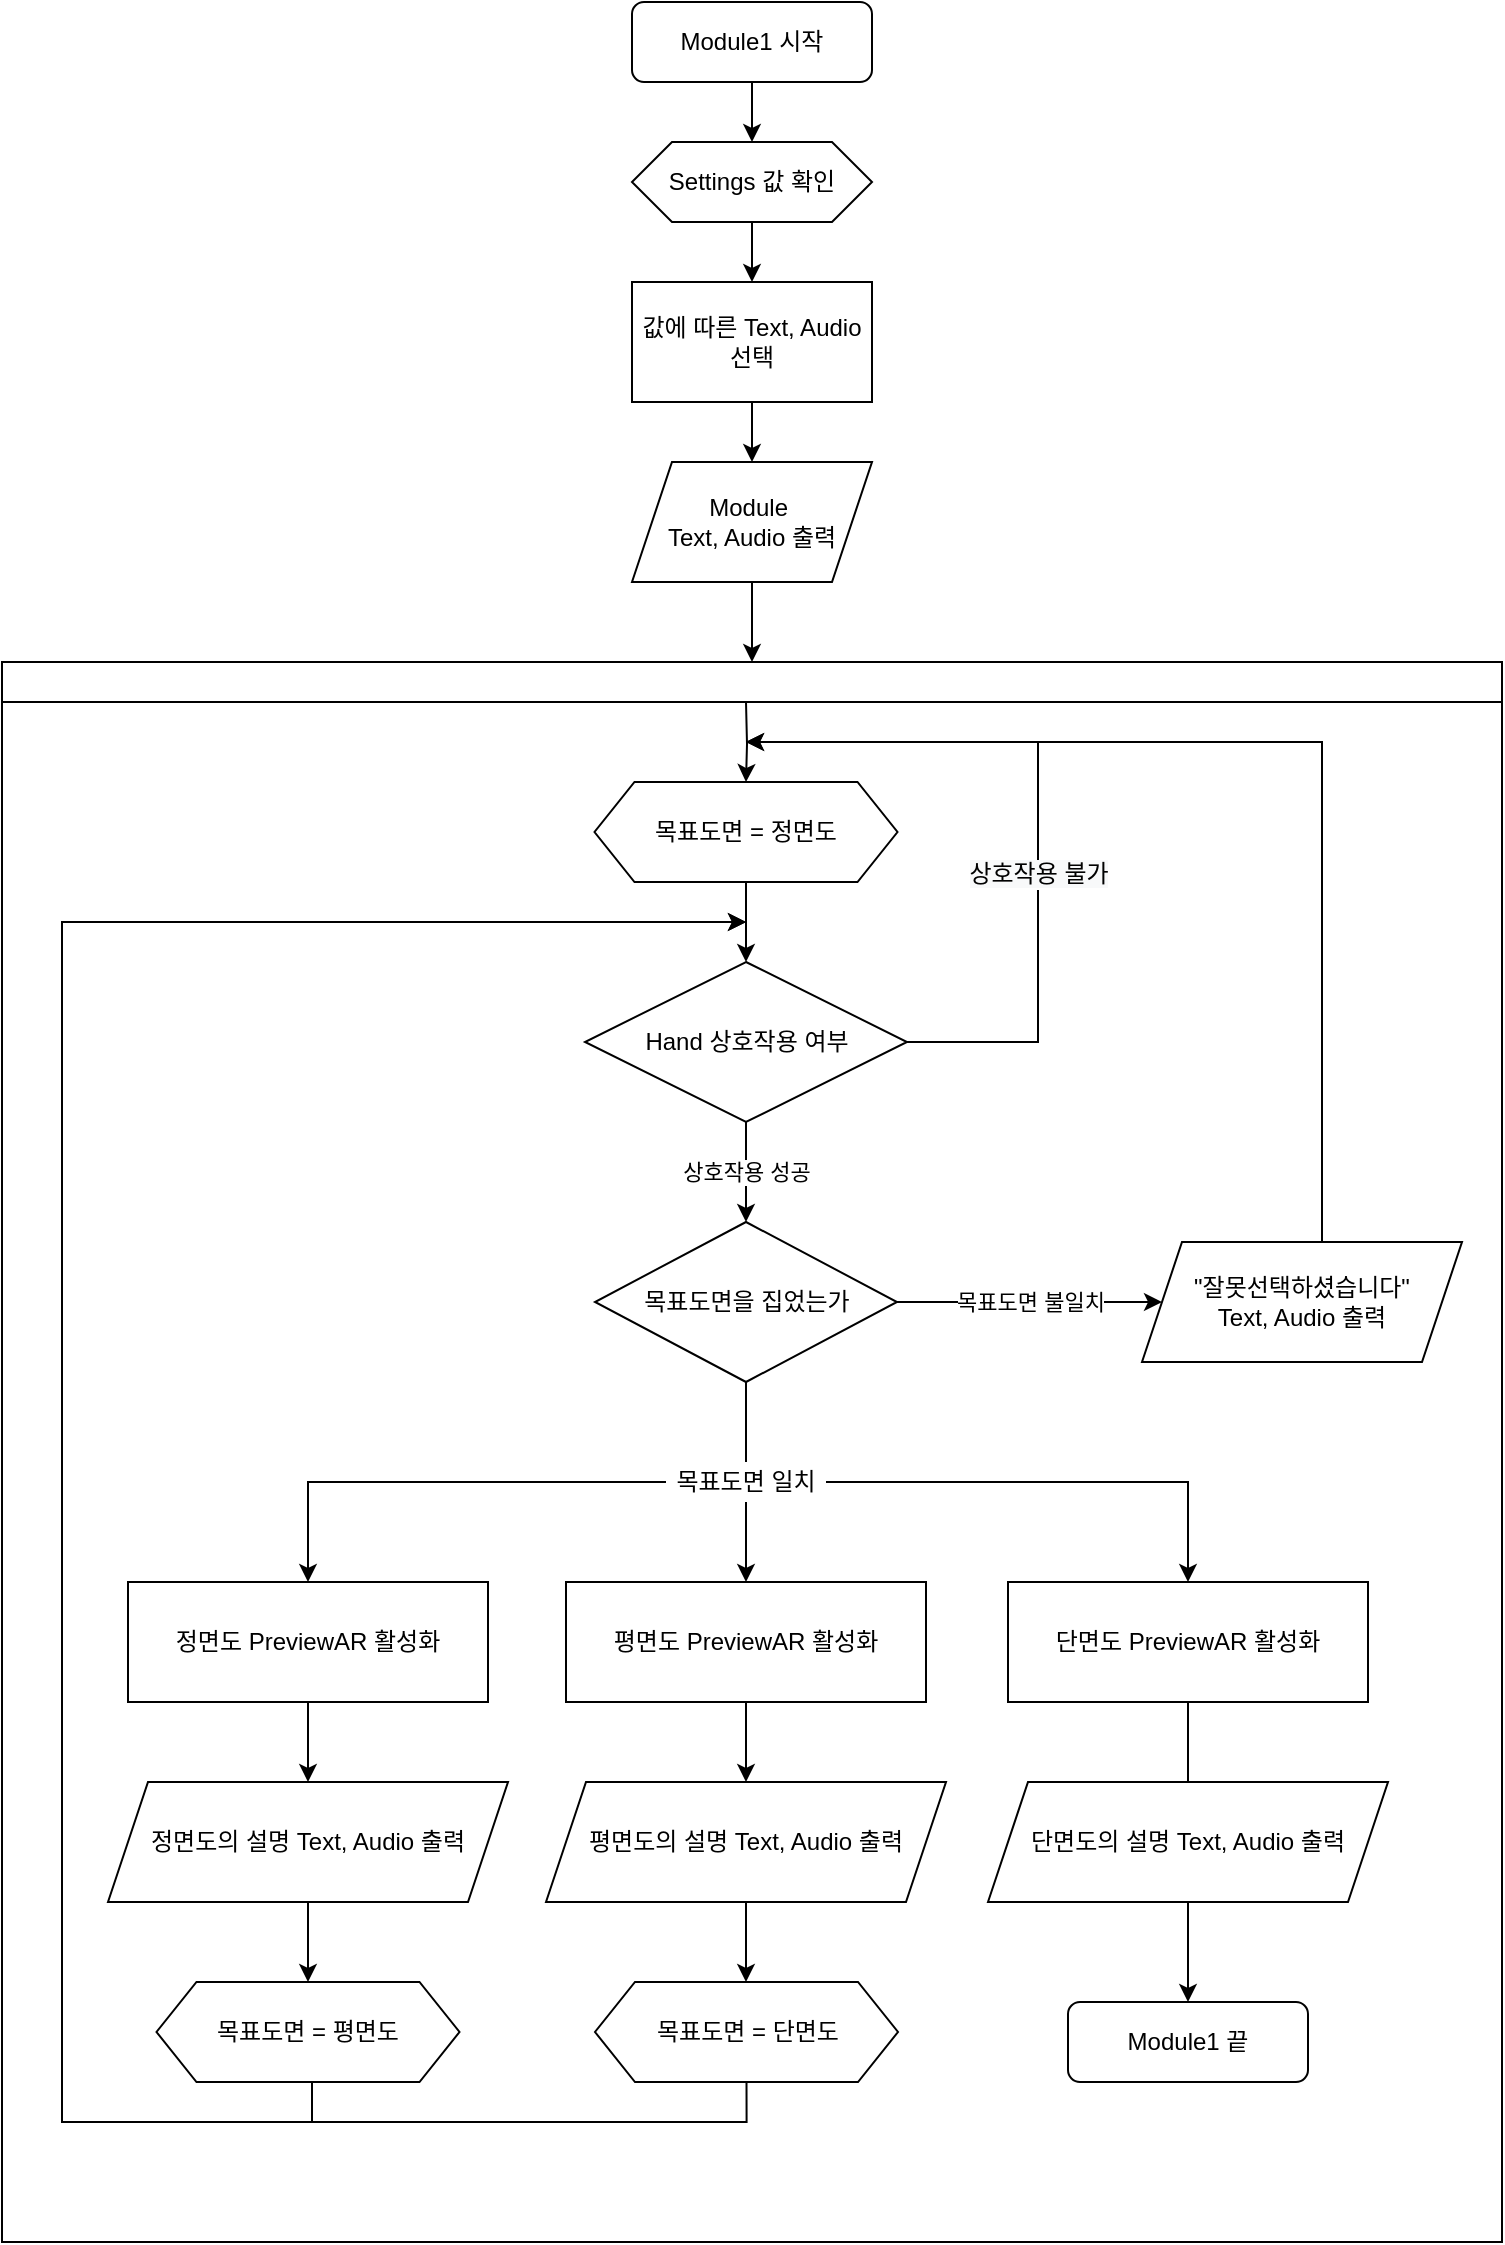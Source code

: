 <mxfile version="13.6.9" type="github">
  <diagram id="C5RBs43oDa-KdzZeNtuy" name="Page-1">
    <mxGraphModel dx="2062" dy="1164" grid="1" gridSize="10" guides="1" tooltips="1" connect="1" arrows="1" fold="1" page="1" pageScale="1" pageWidth="827" pageHeight="1169" math="0" shadow="0">
      <root>
        <mxCell id="WIyWlLk6GJQsqaUBKTNV-0" />
        <mxCell id="WIyWlLk6GJQsqaUBKTNV-1" parent="WIyWlLk6GJQsqaUBKTNV-0" />
        <mxCell id="GG3lIaApX8E2W6bswI5q-6" value="" style="shape=internalStorage;whiteSpace=wrap;html=1;backgroundOutline=1;dx=0;dy=20;" vertex="1" parent="WIyWlLk6GJQsqaUBKTNV-1">
          <mxGeometry x="40" y="350" width="750" height="790" as="geometry" />
        </mxCell>
        <mxCell id="QLPknpkBetDl3JihI6zV-13" style="edgeStyle=orthogonalEdgeStyle;rounded=0;orthogonalLoop=1;jettySize=auto;html=1;exitX=0.5;exitY=1;exitDx=0;exitDy=0;entryX=0.5;entryY=0;entryDx=0;entryDy=0;" parent="WIyWlLk6GJQsqaUBKTNV-1" source="WIyWlLk6GJQsqaUBKTNV-3" target="QLPknpkBetDl3JihI6zV-10" edge="1">
          <mxGeometry relative="1" as="geometry" />
        </mxCell>
        <mxCell id="WIyWlLk6GJQsqaUBKTNV-3" value="Module1 시작" style="rounded=1;whiteSpace=wrap;html=1;fontSize=12;glass=0;strokeWidth=1;shadow=0;" parent="WIyWlLk6GJQsqaUBKTNV-1" vertex="1">
          <mxGeometry x="355" y="20" width="120" height="40" as="geometry" />
        </mxCell>
        <mxCell id="GG3lIaApX8E2W6bswI5q-24" value="목표도면 불일치" style="edgeStyle=orthogonalEdgeStyle;rounded=0;orthogonalLoop=1;jettySize=auto;html=1;exitX=1;exitY=0.5;exitDx=0;exitDy=0;entryX=0;entryY=0.5;entryDx=0;entryDy=0;" edge="1" parent="WIyWlLk6GJQsqaUBKTNV-1" source="QLPknpkBetDl3JihI6zV-2" target="GG3lIaApX8E2W6bswI5q-23">
          <mxGeometry relative="1" as="geometry" />
        </mxCell>
        <mxCell id="GG3lIaApX8E2W6bswI5q-34" style="edgeStyle=orthogonalEdgeStyle;rounded=0;orthogonalLoop=1;jettySize=auto;html=1;exitX=0.5;exitY=1;exitDx=0;exitDy=0;entryX=0.5;entryY=0;entryDx=0;entryDy=0;endArrow=none;endFill=0;" edge="1" parent="WIyWlLk6GJQsqaUBKTNV-1" source="QLPknpkBetDl3JihI6zV-2" target="GG3lIaApX8E2W6bswI5q-33">
          <mxGeometry relative="1" as="geometry" />
        </mxCell>
        <mxCell id="QLPknpkBetDl3JihI6zV-2" value="목표도면을 집었는가" style="rhombus;whiteSpace=wrap;html=1;" parent="WIyWlLk6GJQsqaUBKTNV-1" vertex="1">
          <mxGeometry x="336.5" y="630" width="151" height="80" as="geometry" />
        </mxCell>
        <mxCell id="QLPknpkBetDl3JihI6zV-19" style="edgeStyle=orthogonalEdgeStyle;rounded=0;orthogonalLoop=1;jettySize=auto;html=1;exitX=0.5;exitY=1;exitDx=0;exitDy=0;entryX=0.5;entryY=0;entryDx=0;entryDy=0;" parent="WIyWlLk6GJQsqaUBKTNV-1" source="QLPknpkBetDl3JihI6zV-4" target="QLPknpkBetDl3JihI6zV-18" edge="1">
          <mxGeometry relative="1" as="geometry" />
        </mxCell>
        <mxCell id="QLPknpkBetDl3JihI6zV-4" value="정면도 PreviewAR 활성화" style="rounded=0;whiteSpace=wrap;html=1;" parent="WIyWlLk6GJQsqaUBKTNV-1" vertex="1">
          <mxGeometry x="103" y="810" width="180" height="60" as="geometry" />
        </mxCell>
        <mxCell id="QLPknpkBetDl3JihI6zV-12" style="edgeStyle=orthogonalEdgeStyle;rounded=0;orthogonalLoop=1;jettySize=auto;html=1;exitX=0.5;exitY=1;exitDx=0;exitDy=0;entryX=0.5;entryY=0;entryDx=0;entryDy=0;" parent="WIyWlLk6GJQsqaUBKTNV-1" source="QLPknpkBetDl3JihI6zV-10" target="QLPknpkBetDl3JihI6zV-11" edge="1">
          <mxGeometry relative="1" as="geometry" />
        </mxCell>
        <mxCell id="QLPknpkBetDl3JihI6zV-10" value="Settings 값 확인" style="shape=hexagon;perimeter=hexagonPerimeter2;whiteSpace=wrap;html=1;fixedSize=1;" parent="WIyWlLk6GJQsqaUBKTNV-1" vertex="1">
          <mxGeometry x="355" y="90" width="120" height="40" as="geometry" />
        </mxCell>
        <mxCell id="QLPknpkBetDl3JihI6zV-16" style="edgeStyle=orthogonalEdgeStyle;rounded=0;orthogonalLoop=1;jettySize=auto;html=1;exitX=0.5;exitY=1;exitDx=0;exitDy=0;entryX=0.5;entryY=0;entryDx=0;entryDy=0;" parent="WIyWlLk6GJQsqaUBKTNV-1" source="QLPknpkBetDl3JihI6zV-11" target="QLPknpkBetDl3JihI6zV-15" edge="1">
          <mxGeometry relative="1" as="geometry" />
        </mxCell>
        <mxCell id="QLPknpkBetDl3JihI6zV-11" value="값에 따른 Text, Audio 선택" style="rounded=0;whiteSpace=wrap;html=1;" parent="WIyWlLk6GJQsqaUBKTNV-1" vertex="1">
          <mxGeometry x="355" y="160" width="120" height="60" as="geometry" />
        </mxCell>
        <mxCell id="GG3lIaApX8E2W6bswI5q-8" style="edgeStyle=orthogonalEdgeStyle;rounded=0;orthogonalLoop=1;jettySize=auto;html=1;exitX=0.5;exitY=1;exitDx=0;exitDy=0;entryX=0.5;entryY=0;entryDx=0;entryDy=0;" edge="1" parent="WIyWlLk6GJQsqaUBKTNV-1" source="QLPknpkBetDl3JihI6zV-15" target="GG3lIaApX8E2W6bswI5q-6">
          <mxGeometry relative="1" as="geometry" />
        </mxCell>
        <mxCell id="QLPknpkBetDl3JihI6zV-15" value="Module&amp;nbsp;&lt;br&gt;Text, Audio 출력" style="shape=parallelogram;perimeter=parallelogramPerimeter;whiteSpace=wrap;html=1;fixedSize=1;" parent="WIyWlLk6GJQsqaUBKTNV-1" vertex="1">
          <mxGeometry x="355" y="250" width="120" height="60" as="geometry" />
        </mxCell>
        <mxCell id="GG3lIaApX8E2W6bswI5q-28" style="edgeStyle=orthogonalEdgeStyle;rounded=0;orthogonalLoop=1;jettySize=auto;html=1;exitX=0.5;exitY=1;exitDx=0;exitDy=0;entryX=0.5;entryY=0;entryDx=0;entryDy=0;" edge="1" parent="WIyWlLk6GJQsqaUBKTNV-1" source="QLPknpkBetDl3JihI6zV-18">
          <mxGeometry relative="1" as="geometry">
            <mxPoint x="193" y="1010" as="targetPoint" />
          </mxGeometry>
        </mxCell>
        <mxCell id="QLPknpkBetDl3JihI6zV-18" value="정면도의 설명 Text, Audio 출력" style="shape=parallelogram;perimeter=parallelogramPerimeter;whiteSpace=wrap;html=1;fixedSize=1;" parent="WIyWlLk6GJQsqaUBKTNV-1" vertex="1">
          <mxGeometry x="93" y="910" width="200" height="60" as="geometry" />
        </mxCell>
        <mxCell id="QLPknpkBetDl3JihI6zV-49" style="edgeStyle=orthogonalEdgeStyle;rounded=0;orthogonalLoop=1;jettySize=auto;html=1;exitX=0.5;exitY=1;exitDx=0;exitDy=0;endArrow=none;endFill=0;" parent="WIyWlLk6GJQsqaUBKTNV-1" source="QLPknpkBetDl3JihI6zV-20" target="QLPknpkBetDl3JihI6zV-21" edge="1">
          <mxGeometry relative="1" as="geometry" />
        </mxCell>
        <mxCell id="QLPknpkBetDl3JihI6zV-20" value="단면도 PreviewAR 활성화" style="rounded=0;whiteSpace=wrap;html=1;" parent="WIyWlLk6GJQsqaUBKTNV-1" vertex="1">
          <mxGeometry x="543" y="810" width="180" height="60" as="geometry" />
        </mxCell>
        <mxCell id="GG3lIaApX8E2W6bswI5q-32" style="edgeStyle=orthogonalEdgeStyle;rounded=0;orthogonalLoop=1;jettySize=auto;html=1;exitX=0.5;exitY=1;exitDx=0;exitDy=0;entryX=0.5;entryY=0;entryDx=0;entryDy=0;" edge="1" parent="WIyWlLk6GJQsqaUBKTNV-1" source="QLPknpkBetDl3JihI6zV-21" target="GG3lIaApX8E2W6bswI5q-31">
          <mxGeometry relative="1" as="geometry" />
        </mxCell>
        <mxCell id="QLPknpkBetDl3JihI6zV-21" value="단면도의 설명 Text, Audio 출력" style="shape=parallelogram;perimeter=parallelogramPerimeter;whiteSpace=wrap;html=1;fixedSize=1;" parent="WIyWlLk6GJQsqaUBKTNV-1" vertex="1">
          <mxGeometry x="533" y="910" width="200" height="60" as="geometry" />
        </mxCell>
        <mxCell id="QLPknpkBetDl3JihI6zV-35" style="edgeStyle=orthogonalEdgeStyle;rounded=0;orthogonalLoop=1;jettySize=auto;html=1;exitX=0.5;exitY=1;exitDx=0;exitDy=0;entryX=0.5;entryY=0;entryDx=0;entryDy=0;endArrow=classic;endFill=1;" parent="WIyWlLk6GJQsqaUBKTNV-1" source="QLPknpkBetDl3JihI6zV-23" target="QLPknpkBetDl3JihI6zV-24" edge="1">
          <mxGeometry relative="1" as="geometry" />
        </mxCell>
        <mxCell id="QLPknpkBetDl3JihI6zV-23" value="평면도 PreviewAR 활성화" style="rounded=0;whiteSpace=wrap;html=1;" parent="WIyWlLk6GJQsqaUBKTNV-1" vertex="1">
          <mxGeometry x="322" y="810" width="180" height="60" as="geometry" />
        </mxCell>
        <mxCell id="GG3lIaApX8E2W6bswI5q-29" style="edgeStyle=orthogonalEdgeStyle;rounded=0;orthogonalLoop=1;jettySize=auto;html=1;exitX=0.5;exitY=1;exitDx=0;exitDy=0;" edge="1" parent="WIyWlLk6GJQsqaUBKTNV-1" source="QLPknpkBetDl3JihI6zV-24">
          <mxGeometry relative="1" as="geometry">
            <mxPoint x="412" y="1010" as="targetPoint" />
          </mxGeometry>
        </mxCell>
        <mxCell id="QLPknpkBetDl3JihI6zV-24" value="평면도의 설명 Text, Audio 출력" style="shape=parallelogram;perimeter=parallelogramPerimeter;whiteSpace=wrap;html=1;fixedSize=1;" parent="WIyWlLk6GJQsqaUBKTNV-1" vertex="1">
          <mxGeometry x="312" y="910" width="200" height="60" as="geometry" />
        </mxCell>
        <mxCell id="GG3lIaApX8E2W6bswI5q-15" style="edgeStyle=orthogonalEdgeStyle;rounded=0;orthogonalLoop=1;jettySize=auto;html=1;exitX=1;exitY=0.5;exitDx=0;exitDy=0;" edge="1" parent="WIyWlLk6GJQsqaUBKTNV-1" source="QLPknpkBetDl3JihI6zV-56">
          <mxGeometry relative="1" as="geometry">
            <mxPoint x="412" y="390" as="targetPoint" />
            <Array as="points">
              <mxPoint x="558" y="540" />
              <mxPoint x="558" y="390" />
            </Array>
          </mxGeometry>
        </mxCell>
        <mxCell id="GG3lIaApX8E2W6bswI5q-18" value="&lt;span style=&quot;font-size: 12px ; background-color: rgb(248 , 249 , 250)&quot;&gt;상호작용 불가&lt;/span&gt;" style="edgeLabel;html=1;align=center;verticalAlign=middle;resizable=0;points=[];" vertex="1" connectable="0" parent="GG3lIaApX8E2W6bswI5q-15">
          <mxGeometry x="-0.173" relative="1" as="geometry">
            <mxPoint as="offset" />
          </mxGeometry>
        </mxCell>
        <mxCell id="GG3lIaApX8E2W6bswI5q-19" value="상호작용 성공" style="edgeStyle=orthogonalEdgeStyle;rounded=0;orthogonalLoop=1;jettySize=auto;html=1;exitX=0.5;exitY=1;exitDx=0;exitDy=0;entryX=0.5;entryY=0;entryDx=0;entryDy=0;" edge="1" parent="WIyWlLk6GJQsqaUBKTNV-1" source="QLPknpkBetDl3JihI6zV-56" target="QLPknpkBetDl3JihI6zV-2">
          <mxGeometry relative="1" as="geometry" />
        </mxCell>
        <mxCell id="QLPknpkBetDl3JihI6zV-56" value="Hand 상호작용 여부" style="rhombus;whiteSpace=wrap;html=1;fillColor=none;" parent="WIyWlLk6GJQsqaUBKTNV-1" vertex="1">
          <mxGeometry x="331.5" y="500" width="161" height="80" as="geometry" />
        </mxCell>
        <mxCell id="GG3lIaApX8E2W6bswI5q-12" style="edgeStyle=orthogonalEdgeStyle;rounded=0;orthogonalLoop=1;jettySize=auto;html=1;exitX=0.5;exitY=1;exitDx=0;exitDy=0;entryX=0.5;entryY=0;entryDx=0;entryDy=0;" edge="1" parent="WIyWlLk6GJQsqaUBKTNV-1" source="GG3lIaApX8E2W6bswI5q-4" target="QLPknpkBetDl3JihI6zV-56">
          <mxGeometry relative="1" as="geometry" />
        </mxCell>
        <mxCell id="GG3lIaApX8E2W6bswI5q-4" value="목표도면 = 정면도" style="shape=hexagon;perimeter=hexagonPerimeter2;whiteSpace=wrap;html=1;fixedSize=1;" vertex="1" parent="WIyWlLk6GJQsqaUBKTNV-1">
          <mxGeometry x="336.25" y="410" width="151.5" height="50" as="geometry" />
        </mxCell>
        <mxCell id="GG3lIaApX8E2W6bswI5q-11" style="edgeStyle=orthogonalEdgeStyle;rounded=0;orthogonalLoop=1;jettySize=auto;html=1;entryX=0.5;entryY=0;entryDx=0;entryDy=0;" edge="1" parent="WIyWlLk6GJQsqaUBKTNV-1" target="GG3lIaApX8E2W6bswI5q-4">
          <mxGeometry relative="1" as="geometry">
            <mxPoint x="663" y="500" as="targetPoint" />
            <mxPoint x="412" y="370" as="sourcePoint" />
          </mxGeometry>
        </mxCell>
        <mxCell id="GG3lIaApX8E2W6bswI5q-25" style="edgeStyle=orthogonalEdgeStyle;rounded=0;orthogonalLoop=1;jettySize=auto;html=1;exitX=0.5;exitY=0;exitDx=0;exitDy=0;" edge="1" parent="WIyWlLk6GJQsqaUBKTNV-1">
          <mxGeometry relative="1" as="geometry">
            <mxPoint x="412" y="390" as="targetPoint" />
            <mxPoint x="682" y="640" as="sourcePoint" />
            <Array as="points">
              <mxPoint x="700" y="640" />
              <mxPoint x="700" y="390" />
            </Array>
          </mxGeometry>
        </mxCell>
        <mxCell id="GG3lIaApX8E2W6bswI5q-23" value="&quot;잘못선택하셨습니다&quot;&lt;br&gt;Text, Audio 출력" style="shape=parallelogram;perimeter=parallelogramPerimeter;whiteSpace=wrap;html=1;fixedSize=1;" vertex="1" parent="WIyWlLk6GJQsqaUBKTNV-1">
          <mxGeometry x="610" y="640" width="160" height="60" as="geometry" />
        </mxCell>
        <mxCell id="GG3lIaApX8E2W6bswI5q-31" value="Module1 끝" style="rounded=1;whiteSpace=wrap;html=1;fontSize=12;glass=0;strokeWidth=1;shadow=0;" vertex="1" parent="WIyWlLk6GJQsqaUBKTNV-1">
          <mxGeometry x="573" y="1020" width="120" height="40" as="geometry" />
        </mxCell>
        <mxCell id="GG3lIaApX8E2W6bswI5q-35" style="edgeStyle=orthogonalEdgeStyle;rounded=0;orthogonalLoop=1;jettySize=auto;html=1;exitX=0.5;exitY=1;exitDx=0;exitDy=0;entryX=0.5;entryY=0;entryDx=0;entryDy=0;" edge="1" parent="WIyWlLk6GJQsqaUBKTNV-1" source="GG3lIaApX8E2W6bswI5q-33" target="QLPknpkBetDl3JihI6zV-23">
          <mxGeometry relative="1" as="geometry" />
        </mxCell>
        <mxCell id="GG3lIaApX8E2W6bswI5q-36" style="edgeStyle=orthogonalEdgeStyle;rounded=0;orthogonalLoop=1;jettySize=auto;html=1;exitX=0;exitY=0.5;exitDx=0;exitDy=0;entryX=0.5;entryY=0;entryDx=0;entryDy=0;endArrow=classic;endFill=1;" edge="1" parent="WIyWlLk6GJQsqaUBKTNV-1" source="GG3lIaApX8E2W6bswI5q-33" target="QLPknpkBetDl3JihI6zV-4">
          <mxGeometry relative="1" as="geometry" />
        </mxCell>
        <mxCell id="GG3lIaApX8E2W6bswI5q-37" style="edgeStyle=orthogonalEdgeStyle;rounded=0;orthogonalLoop=1;jettySize=auto;html=1;exitX=1;exitY=0.5;exitDx=0;exitDy=0;endArrow=classic;endFill=1;" edge="1" parent="WIyWlLk6GJQsqaUBKTNV-1" source="GG3lIaApX8E2W6bswI5q-33" target="QLPknpkBetDl3JihI6zV-20">
          <mxGeometry relative="1" as="geometry" />
        </mxCell>
        <mxCell id="GG3lIaApX8E2W6bswI5q-33" value="목표도면 일치" style="rounded=0;whiteSpace=wrap;html=1;strokeColor=none;fillColor=none;" vertex="1" parent="WIyWlLk6GJQsqaUBKTNV-1">
          <mxGeometry x="372" y="750" width="80" height="20" as="geometry" />
        </mxCell>
        <mxCell id="GG3lIaApX8E2W6bswI5q-41" style="edgeStyle=orthogonalEdgeStyle;rounded=0;orthogonalLoop=1;jettySize=auto;html=1;exitX=0.5;exitY=1;exitDx=0;exitDy=0;endArrow=classic;endFill=1;" edge="1" parent="WIyWlLk6GJQsqaUBKTNV-1">
          <mxGeometry relative="1" as="geometry">
            <mxPoint x="412" y="480" as="targetPoint" />
            <mxPoint x="195" y="1060" as="sourcePoint" />
            <Array as="points">
              <mxPoint x="195" y="1080" />
              <mxPoint x="70" y="1080" />
              <mxPoint x="70" y="480" />
            </Array>
          </mxGeometry>
        </mxCell>
        <mxCell id="GG3lIaApX8E2W6bswI5q-39" value="목표도면 = 평면도" style="shape=hexagon;perimeter=hexagonPerimeter2;whiteSpace=wrap;html=1;fixedSize=1;" vertex="1" parent="WIyWlLk6GJQsqaUBKTNV-1">
          <mxGeometry x="117.25" y="1010" width="151.5" height="50" as="geometry" />
        </mxCell>
        <mxCell id="GG3lIaApX8E2W6bswI5q-42" style="edgeStyle=orthogonalEdgeStyle;rounded=0;orthogonalLoop=1;jettySize=auto;html=1;exitX=0.5;exitY=1;exitDx=0;exitDy=0;endArrow=classic;endFill=1;" edge="1" parent="WIyWlLk6GJQsqaUBKTNV-1">
          <mxGeometry relative="1" as="geometry">
            <mxPoint x="412" y="480" as="targetPoint" />
            <mxPoint x="412.25" y="1060" as="sourcePoint" />
            <Array as="points">
              <mxPoint x="412" y="1080" />
              <mxPoint x="70" y="1080" />
              <mxPoint x="70" y="480" />
            </Array>
          </mxGeometry>
        </mxCell>
        <mxCell id="GG3lIaApX8E2W6bswI5q-40" value="목표도면 = 단면도" style="shape=hexagon;perimeter=hexagonPerimeter2;whiteSpace=wrap;html=1;fixedSize=1;" vertex="1" parent="WIyWlLk6GJQsqaUBKTNV-1">
          <mxGeometry x="336.5" y="1010" width="151.5" height="50" as="geometry" />
        </mxCell>
      </root>
    </mxGraphModel>
  </diagram>
</mxfile>
